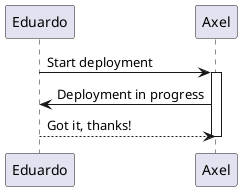 @startuml

/'

The activate and deactivate keywords are used to show when a participant 
is active or inactive in the sequence diagram.

When a participant is activated, a thin vertical rectangle appears on their lifeline, indicating they are "processing" something.

When the participant is deactivated, the rectangle disappears, showing they are no longer active.

In practice useful when a function call, API request, or task is being processed by a participant.

'/

participant Eduardo
participant Axel

Eduardo -> Axel: Start deployment
activate Axel

Axel -> Eduardo: Deployment in progress
Eduardo --> Axel: Got it, thanks!
deactivate Axel

@enduml